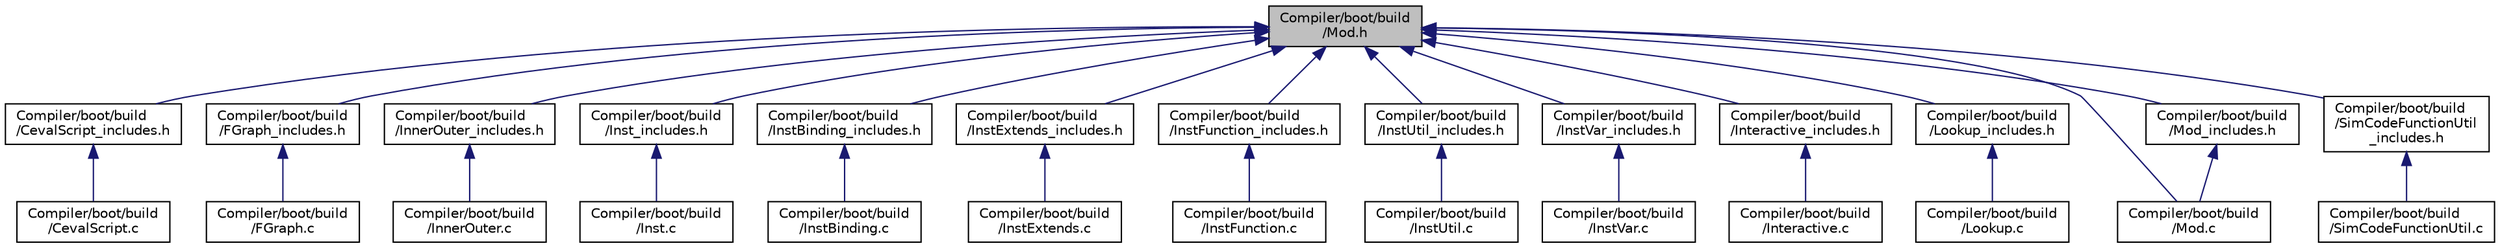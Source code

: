 digraph "Compiler/boot/build/Mod.h"
{
  edge [fontname="Helvetica",fontsize="10",labelfontname="Helvetica",labelfontsize="10"];
  node [fontname="Helvetica",fontsize="10",shape=record];
  Node6 [label="Compiler/boot/build\l/Mod.h",height=0.2,width=0.4,color="black", fillcolor="grey75", style="filled", fontcolor="black"];
  Node6 -> Node7 [dir="back",color="midnightblue",fontsize="10",style="solid",fontname="Helvetica"];
  Node7 [label="Compiler/boot/build\l/CevalScript_includes.h",height=0.2,width=0.4,color="black", fillcolor="white", style="filled",URL="$d1/d55/_ceval_script__includes_8h.html"];
  Node7 -> Node8 [dir="back",color="midnightblue",fontsize="10",style="solid",fontname="Helvetica"];
  Node8 [label="Compiler/boot/build\l/CevalScript.c",height=0.2,width=0.4,color="black", fillcolor="white", style="filled",URL="$d6/d82/_ceval_script_8c.html"];
  Node6 -> Node9 [dir="back",color="midnightblue",fontsize="10",style="solid",fontname="Helvetica"];
  Node9 [label="Compiler/boot/build\l/FGraph_includes.h",height=0.2,width=0.4,color="black", fillcolor="white", style="filled",URL="$d3/d9b/_f_graph__includes_8h.html"];
  Node9 -> Node10 [dir="back",color="midnightblue",fontsize="10",style="solid",fontname="Helvetica"];
  Node10 [label="Compiler/boot/build\l/FGraph.c",height=0.2,width=0.4,color="black", fillcolor="white", style="filled",URL="$d8/de4/_f_graph_8c.html"];
  Node6 -> Node11 [dir="back",color="midnightblue",fontsize="10",style="solid",fontname="Helvetica"];
  Node11 [label="Compiler/boot/build\l/InnerOuter_includes.h",height=0.2,width=0.4,color="black", fillcolor="white", style="filled",URL="$d3/d87/_inner_outer__includes_8h.html"];
  Node11 -> Node12 [dir="back",color="midnightblue",fontsize="10",style="solid",fontname="Helvetica"];
  Node12 [label="Compiler/boot/build\l/InnerOuter.c",height=0.2,width=0.4,color="black", fillcolor="white", style="filled",URL="$d6/df5/_inner_outer_8c.html"];
  Node6 -> Node13 [dir="back",color="midnightblue",fontsize="10",style="solid",fontname="Helvetica"];
  Node13 [label="Compiler/boot/build\l/Inst_includes.h",height=0.2,width=0.4,color="black", fillcolor="white", style="filled",URL="$df/d7c/_inst__includes_8h.html"];
  Node13 -> Node14 [dir="back",color="midnightblue",fontsize="10",style="solid",fontname="Helvetica"];
  Node14 [label="Compiler/boot/build\l/Inst.c",height=0.2,width=0.4,color="black", fillcolor="white", style="filled",URL="$dd/d26/_inst_8c.html"];
  Node6 -> Node15 [dir="back",color="midnightblue",fontsize="10",style="solid",fontname="Helvetica"];
  Node15 [label="Compiler/boot/build\l/InstBinding_includes.h",height=0.2,width=0.4,color="black", fillcolor="white", style="filled",URL="$db/da6/_inst_binding__includes_8h.html"];
  Node15 -> Node16 [dir="back",color="midnightblue",fontsize="10",style="solid",fontname="Helvetica"];
  Node16 [label="Compiler/boot/build\l/InstBinding.c",height=0.2,width=0.4,color="black", fillcolor="white", style="filled",URL="$dc/dac/_inst_binding_8c.html"];
  Node6 -> Node17 [dir="back",color="midnightblue",fontsize="10",style="solid",fontname="Helvetica"];
  Node17 [label="Compiler/boot/build\l/InstExtends_includes.h",height=0.2,width=0.4,color="black", fillcolor="white", style="filled",URL="$db/d79/_inst_extends__includes_8h.html"];
  Node17 -> Node18 [dir="back",color="midnightblue",fontsize="10",style="solid",fontname="Helvetica"];
  Node18 [label="Compiler/boot/build\l/InstExtends.c",height=0.2,width=0.4,color="black", fillcolor="white", style="filled",URL="$d1/d38/_inst_extends_8c.html"];
  Node6 -> Node19 [dir="back",color="midnightblue",fontsize="10",style="solid",fontname="Helvetica"];
  Node19 [label="Compiler/boot/build\l/InstFunction_includes.h",height=0.2,width=0.4,color="black", fillcolor="white", style="filled",URL="$dd/dde/_inst_function__includes_8h.html"];
  Node19 -> Node20 [dir="back",color="midnightblue",fontsize="10",style="solid",fontname="Helvetica"];
  Node20 [label="Compiler/boot/build\l/InstFunction.c",height=0.2,width=0.4,color="black", fillcolor="white", style="filled",URL="$dd/d04/_inst_function_8c.html"];
  Node6 -> Node21 [dir="back",color="midnightblue",fontsize="10",style="solid",fontname="Helvetica"];
  Node21 [label="Compiler/boot/build\l/InstUtil_includes.h",height=0.2,width=0.4,color="black", fillcolor="white", style="filled",URL="$da/d04/_inst_util__includes_8h.html"];
  Node21 -> Node22 [dir="back",color="midnightblue",fontsize="10",style="solid",fontname="Helvetica"];
  Node22 [label="Compiler/boot/build\l/InstUtil.c",height=0.2,width=0.4,color="black", fillcolor="white", style="filled",URL="$db/dd4/_inst_util_8c.html"];
  Node6 -> Node23 [dir="back",color="midnightblue",fontsize="10",style="solid",fontname="Helvetica"];
  Node23 [label="Compiler/boot/build\l/InstVar_includes.h",height=0.2,width=0.4,color="black", fillcolor="white", style="filled",URL="$d9/de6/_inst_var__includes_8h.html"];
  Node23 -> Node24 [dir="back",color="midnightblue",fontsize="10",style="solid",fontname="Helvetica"];
  Node24 [label="Compiler/boot/build\l/InstVar.c",height=0.2,width=0.4,color="black", fillcolor="white", style="filled",URL="$d6/d54/_inst_var_8c.html"];
  Node6 -> Node25 [dir="back",color="midnightblue",fontsize="10",style="solid",fontname="Helvetica"];
  Node25 [label="Compiler/boot/build\l/Interactive_includes.h",height=0.2,width=0.4,color="black", fillcolor="white", style="filled",URL="$dc/d0e/_interactive__includes_8h.html"];
  Node25 -> Node26 [dir="back",color="midnightblue",fontsize="10",style="solid",fontname="Helvetica"];
  Node26 [label="Compiler/boot/build\l/Interactive.c",height=0.2,width=0.4,color="black", fillcolor="white", style="filled",URL="$db/d73/_interactive_8c.html"];
  Node6 -> Node27 [dir="back",color="midnightblue",fontsize="10",style="solid",fontname="Helvetica"];
  Node27 [label="Compiler/boot/build\l/Lookup_includes.h",height=0.2,width=0.4,color="black", fillcolor="white", style="filled",URL="$d4/da1/_lookup__includes_8h.html"];
  Node27 -> Node28 [dir="back",color="midnightblue",fontsize="10",style="solid",fontname="Helvetica"];
  Node28 [label="Compiler/boot/build\l/Lookup.c",height=0.2,width=0.4,color="black", fillcolor="white", style="filled",URL="$d0/d1b/_lookup_8c.html"];
  Node6 -> Node29 [dir="back",color="midnightblue",fontsize="10",style="solid",fontname="Helvetica"];
  Node29 [label="Compiler/boot/build\l/Mod.c",height=0.2,width=0.4,color="black", fillcolor="white", style="filled",URL="$d1/dd5/_mod_8c.html"];
  Node6 -> Node30 [dir="back",color="midnightblue",fontsize="10",style="solid",fontname="Helvetica"];
  Node30 [label="Compiler/boot/build\l/Mod_includes.h",height=0.2,width=0.4,color="black", fillcolor="white", style="filled",URL="$d1/d14/_mod__includes_8h.html"];
  Node30 -> Node29 [dir="back",color="midnightblue",fontsize="10",style="solid",fontname="Helvetica"];
  Node6 -> Node31 [dir="back",color="midnightblue",fontsize="10",style="solid",fontname="Helvetica"];
  Node31 [label="Compiler/boot/build\l/SimCodeFunctionUtil\l_includes.h",height=0.2,width=0.4,color="black", fillcolor="white", style="filled",URL="$da/df4/_sim_code_function_util__includes_8h.html"];
  Node31 -> Node32 [dir="back",color="midnightblue",fontsize="10",style="solid",fontname="Helvetica"];
  Node32 [label="Compiler/boot/build\l/SimCodeFunctionUtil.c",height=0.2,width=0.4,color="black", fillcolor="white", style="filled",URL="$d4/d6b/_sim_code_function_util_8c.html"];
}
